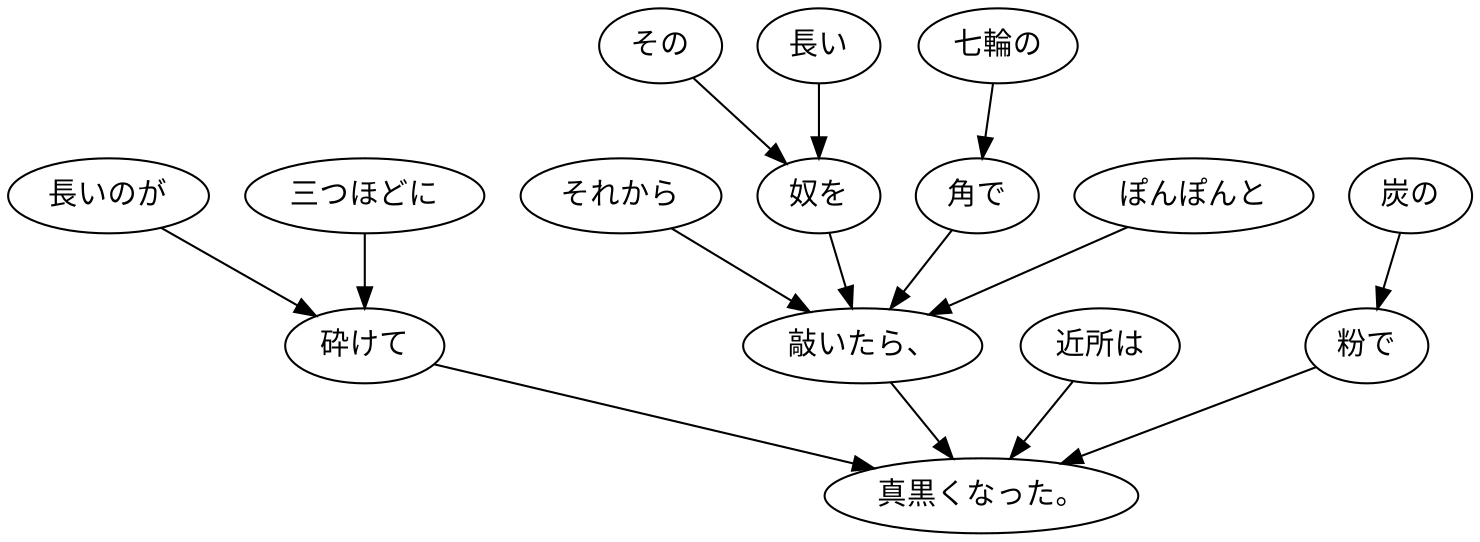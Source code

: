 digraph graph6447 {
	node0 [label="それから"];
	node1 [label="その"];
	node2 [label="長い"];
	node3 [label="奴を"];
	node4 [label="七輪の"];
	node5 [label="角で"];
	node6 [label="ぽんぽんと"];
	node7 [label="敲いたら、"];
	node8 [label="長いのが"];
	node9 [label="三つほどに"];
	node10 [label="砕けて"];
	node11 [label="近所は"];
	node12 [label="炭の"];
	node13 [label="粉で"];
	node14 [label="真黒くなった。"];
	node0 -> node7;
	node1 -> node3;
	node2 -> node3;
	node3 -> node7;
	node4 -> node5;
	node5 -> node7;
	node6 -> node7;
	node7 -> node14;
	node8 -> node10;
	node9 -> node10;
	node10 -> node14;
	node11 -> node14;
	node12 -> node13;
	node13 -> node14;
}
